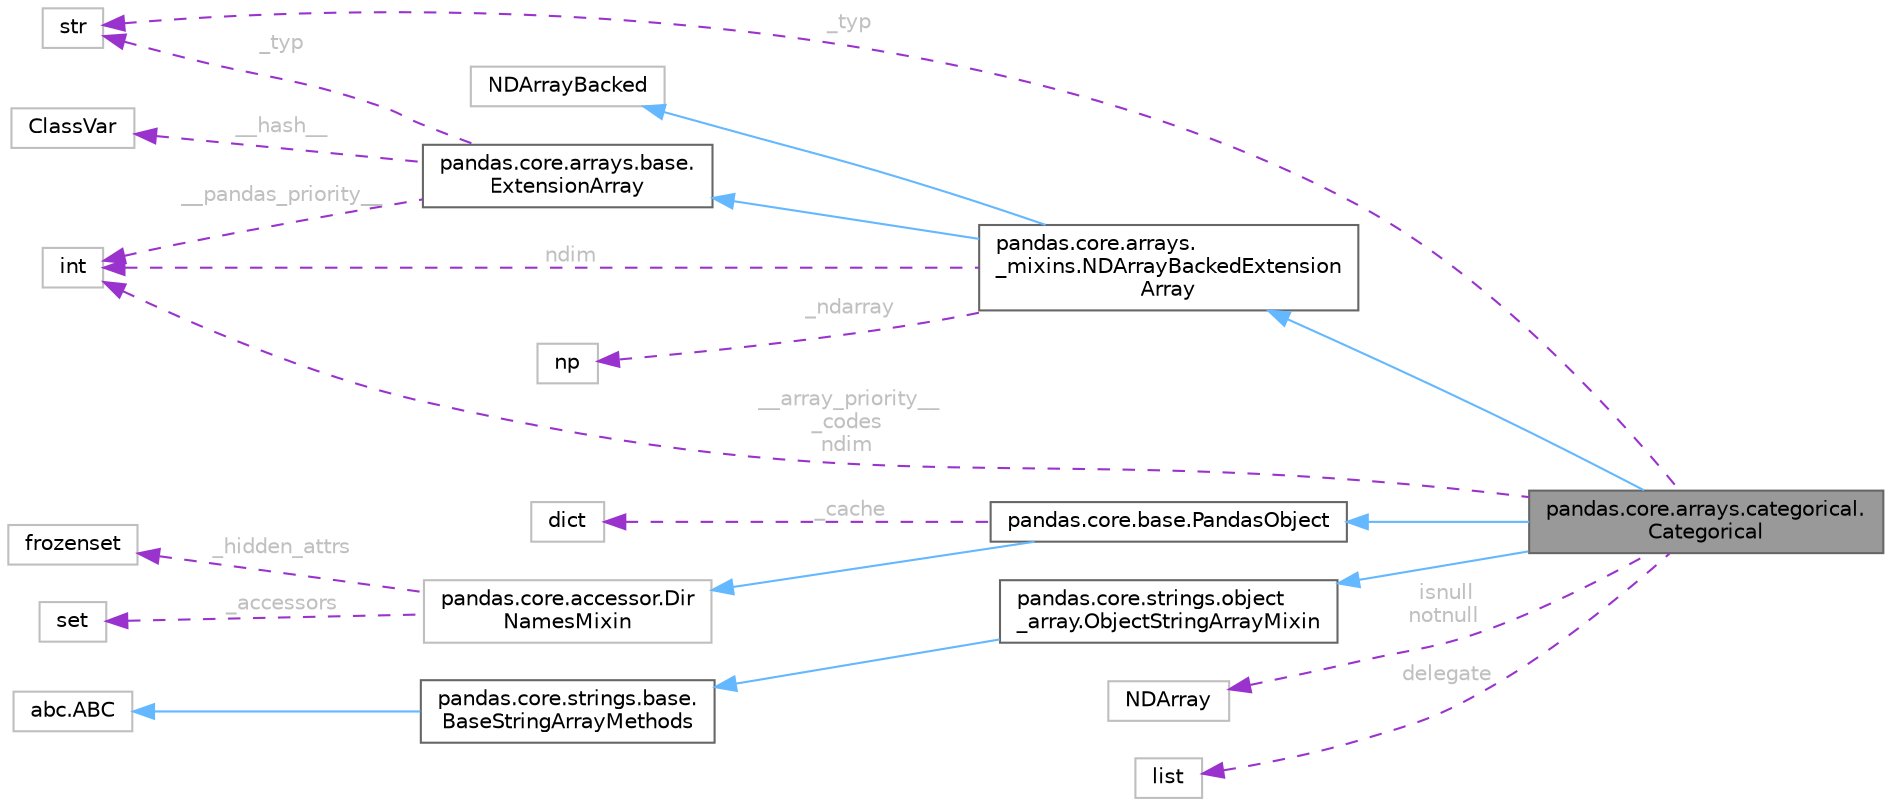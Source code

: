 digraph "pandas.core.arrays.categorical.Categorical"
{
 // LATEX_PDF_SIZE
  bgcolor="transparent";
  edge [fontname=Helvetica,fontsize=10,labelfontname=Helvetica,labelfontsize=10];
  node [fontname=Helvetica,fontsize=10,shape=box,height=0.2,width=0.4];
  rankdir="LR";
  Node1 [id="Node000001",label="pandas.core.arrays.categorical.\lCategorical",height=0.2,width=0.4,color="gray40", fillcolor="grey60", style="filled", fontcolor="black",tooltip=" "];
  Node2 -> Node1 [id="edge21_Node000001_Node000002",dir="back",color="steelblue1",style="solid",tooltip=" "];
  Node2 [id="Node000002",label="pandas.core.arrays.\l_mixins.NDArrayBackedExtension\lArray",height=0.2,width=0.4,color="gray40", fillcolor="white", style="filled",URL="$d7/d8d/classpandas_1_1core_1_1arrays_1_1__mixins_1_1NDArrayBackedExtensionArray.html",tooltip=" "];
  Node3 -> Node2 [id="edge22_Node000002_Node000003",dir="back",color="steelblue1",style="solid",tooltip=" "];
  Node3 [id="Node000003",label="NDArrayBacked",height=0.2,width=0.4,color="grey75", fillcolor="white", style="filled",URL="$df/d9c/classNDArrayBacked.html",tooltip=" "];
  Node4 -> Node2 [id="edge23_Node000002_Node000004",dir="back",color="steelblue1",style="solid",tooltip=" "];
  Node4 [id="Node000004",label="pandas.core.arrays.base.\lExtensionArray",height=0.2,width=0.4,color="gray40", fillcolor="white", style="filled",URL="$d4/dd3/classpandas_1_1core_1_1arrays_1_1base_1_1ExtensionArray.html",tooltip=" "];
  Node5 -> Node4 [id="edge24_Node000004_Node000005",dir="back",color="darkorchid3",style="dashed",tooltip=" ",label=" _typ",fontcolor="grey" ];
  Node5 [id="Node000005",label="str",height=0.2,width=0.4,color="grey75", fillcolor="white", style="filled",tooltip=" "];
  Node6 -> Node4 [id="edge25_Node000004_Node000006",dir="back",color="darkorchid3",style="dashed",tooltip=" ",label=" __pandas_priority__",fontcolor="grey" ];
  Node6 [id="Node000006",label="int",height=0.2,width=0.4,color="grey75", fillcolor="white", style="filled",tooltip=" "];
  Node7 -> Node4 [id="edge26_Node000004_Node000007",dir="back",color="darkorchid3",style="dashed",tooltip=" ",label=" __hash__",fontcolor="grey" ];
  Node7 [id="Node000007",label="ClassVar",height=0.2,width=0.4,color="grey75", fillcolor="white", style="filled",tooltip=" "];
  Node8 -> Node2 [id="edge27_Node000002_Node000008",dir="back",color="darkorchid3",style="dashed",tooltip=" ",label=" _ndarray",fontcolor="grey" ];
  Node8 [id="Node000008",label="np",height=0.2,width=0.4,color="grey75", fillcolor="white", style="filled",tooltip=" "];
  Node6 -> Node2 [id="edge28_Node000002_Node000006",dir="back",color="darkorchid3",style="dashed",tooltip=" ",label=" ndim",fontcolor="grey" ];
  Node9 -> Node1 [id="edge29_Node000001_Node000009",dir="back",color="steelblue1",style="solid",tooltip=" "];
  Node9 [id="Node000009",label="pandas.core.base.PandasObject",height=0.2,width=0.4,color="gray40", fillcolor="white", style="filled",URL="$d9/d19/classpandas_1_1core_1_1base_1_1PandasObject.html",tooltip=" "];
  Node10 -> Node9 [id="edge30_Node000009_Node000010",dir="back",color="steelblue1",style="solid",tooltip=" "];
  Node10 [id="Node000010",label="pandas.core.accessor.Dir\lNamesMixin",height=0.2,width=0.4,color="grey75", fillcolor="white", style="filled",URL="$df/dd9/classpandas_1_1core_1_1accessor_1_1DirNamesMixin.html",tooltip=" "];
  Node11 -> Node10 [id="edge31_Node000010_Node000011",dir="back",color="darkorchid3",style="dashed",tooltip=" ",label=" _accessors",fontcolor="grey" ];
  Node11 [id="Node000011",label="set",height=0.2,width=0.4,color="grey75", fillcolor="white", style="filled",tooltip=" "];
  Node12 -> Node10 [id="edge32_Node000010_Node000012",dir="back",color="darkorchid3",style="dashed",tooltip=" ",label=" _hidden_attrs",fontcolor="grey" ];
  Node12 [id="Node000012",label="frozenset",height=0.2,width=0.4,color="grey75", fillcolor="white", style="filled",tooltip=" "];
  Node13 -> Node9 [id="edge33_Node000009_Node000013",dir="back",color="darkorchid3",style="dashed",tooltip=" ",label=" _cache",fontcolor="grey" ];
  Node13 [id="Node000013",label="dict",height=0.2,width=0.4,color="grey75", fillcolor="white", style="filled",tooltip=" "];
  Node14 -> Node1 [id="edge34_Node000001_Node000014",dir="back",color="steelblue1",style="solid",tooltip=" "];
  Node14 [id="Node000014",label="pandas.core.strings.object\l_array.ObjectStringArrayMixin",height=0.2,width=0.4,color="gray40", fillcolor="white", style="filled",URL="$d6/d63/classpandas_1_1core_1_1strings_1_1object__array_1_1ObjectStringArrayMixin.html",tooltip=" "];
  Node15 -> Node14 [id="edge35_Node000014_Node000015",dir="back",color="steelblue1",style="solid",tooltip=" "];
  Node15 [id="Node000015",label="pandas.core.strings.base.\lBaseStringArrayMethods",height=0.2,width=0.4,color="gray40", fillcolor="white", style="filled",URL="$db/d70/classpandas_1_1core_1_1strings_1_1base_1_1BaseStringArrayMethods.html",tooltip=" "];
  Node16 -> Node15 [id="edge36_Node000015_Node000016",dir="back",color="steelblue1",style="solid",tooltip=" "];
  Node16 [id="Node000016",label="abc.ABC",height=0.2,width=0.4,color="grey75", fillcolor="white", style="filled",tooltip=" "];
  Node6 -> Node1 [id="edge37_Node000001_Node000006",dir="back",color="darkorchid3",style="dashed",tooltip=" ",label=" __array_priority__\n_codes\nndim",fontcolor="grey" ];
  Node5 -> Node1 [id="edge38_Node000001_Node000005",dir="back",color="darkorchid3",style="dashed",tooltip=" ",label=" _typ",fontcolor="grey" ];
  Node17 -> Node1 [id="edge39_Node000001_Node000017",dir="back",color="darkorchid3",style="dashed",tooltip=" ",label=" isnull\nnotnull",fontcolor="grey" ];
  Node17 [id="Node000017",label="NDArray",height=0.2,width=0.4,color="grey75", fillcolor="white", style="filled",tooltip=" "];
  Node18 -> Node1 [id="edge40_Node000001_Node000018",dir="back",color="darkorchid3",style="dashed",tooltip=" ",label=" delegate",fontcolor="grey" ];
  Node18 [id="Node000018",label="list",height=0.2,width=0.4,color="grey75", fillcolor="white", style="filled",tooltip=" "];
}
